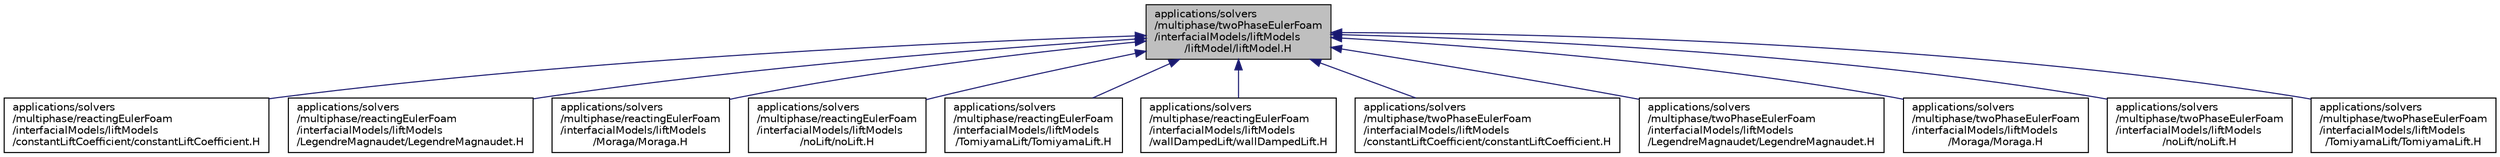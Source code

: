 digraph "applications/solvers/multiphase/twoPhaseEulerFoam/interfacialModels/liftModels/liftModel/liftModel.H"
{
  bgcolor="transparent";
  edge [fontname="Helvetica",fontsize="10",labelfontname="Helvetica",labelfontsize="10"];
  node [fontname="Helvetica",fontsize="10",shape=record];
  Node1 [label="applications/solvers\l/multiphase/twoPhaseEulerFoam\l/interfacialModels/liftModels\l/liftModel/liftModel.H",height=0.2,width=0.4,color="black", fillcolor="grey75", style="filled", fontcolor="black"];
  Node1 -> Node2 [dir="back",color="midnightblue",fontsize="10",style="solid",fontname="Helvetica"];
  Node2 [label="applications/solvers\l/multiphase/reactingEulerFoam\l/interfacialModels/liftModels\l/constantLiftCoefficient/constantLiftCoefficient.H",height=0.2,width=0.4,color="black",URL="$a03646.html"];
  Node1 -> Node3 [dir="back",color="midnightblue",fontsize="10",style="solid",fontname="Helvetica"];
  Node3 [label="applications/solvers\l/multiphase/reactingEulerFoam\l/interfacialModels/liftModels\l/LegendreMagnaudet/LegendreMagnaudet.H",height=0.2,width=0.4,color="black",URL="$a03650.html"];
  Node1 -> Node4 [dir="back",color="midnightblue",fontsize="10",style="solid",fontname="Helvetica"];
  Node4 [label="applications/solvers\l/multiphase/reactingEulerFoam\l/interfacialModels/liftModels\l/Moraga/Moraga.H",height=0.2,width=0.4,color="black",URL="$a03660.html"];
  Node1 -> Node5 [dir="back",color="midnightblue",fontsize="10",style="solid",fontname="Helvetica"];
  Node5 [label="applications/solvers\l/multiphase/reactingEulerFoam\l/interfacialModels/liftModels\l/noLift/noLift.H",height=0.2,width=0.4,color="black",URL="$a03664.html"];
  Node1 -> Node6 [dir="back",color="midnightblue",fontsize="10",style="solid",fontname="Helvetica"];
  Node6 [label="applications/solvers\l/multiphase/reactingEulerFoam\l/interfacialModels/liftModels\l/TomiyamaLift/TomiyamaLift.H",height=0.2,width=0.4,color="black",URL="$a03668.html"];
  Node1 -> Node7 [dir="back",color="midnightblue",fontsize="10",style="solid",fontname="Helvetica"];
  Node7 [label="applications/solvers\l/multiphase/reactingEulerFoam\l/interfacialModels/liftModels\l/wallDampedLift/wallDampedLift.H",height=0.2,width=0.4,color="black",URL="$a03671.html"];
  Node1 -> Node8 [dir="back",color="midnightblue",fontsize="10",style="solid",fontname="Helvetica"];
  Node8 [label="applications/solvers\l/multiphase/twoPhaseEulerFoam\l/interfacialModels/liftModels\l/constantLiftCoefficient/constantLiftCoefficient.H",height=0.2,width=0.4,color="black",URL="$a03647.html"];
  Node1 -> Node9 [dir="back",color="midnightblue",fontsize="10",style="solid",fontname="Helvetica"];
  Node9 [label="applications/solvers\l/multiphase/twoPhaseEulerFoam\l/interfacialModels/liftModels\l/LegendreMagnaudet/LegendreMagnaudet.H",height=0.2,width=0.4,color="black",URL="$a03651.html"];
  Node1 -> Node10 [dir="back",color="midnightblue",fontsize="10",style="solid",fontname="Helvetica"];
  Node10 [label="applications/solvers\l/multiphase/twoPhaseEulerFoam\l/interfacialModels/liftModels\l/Moraga/Moraga.H",height=0.2,width=0.4,color="black",URL="$a03661.html"];
  Node1 -> Node11 [dir="back",color="midnightblue",fontsize="10",style="solid",fontname="Helvetica"];
  Node11 [label="applications/solvers\l/multiphase/twoPhaseEulerFoam\l/interfacialModels/liftModels\l/noLift/noLift.H",height=0.2,width=0.4,color="black",URL="$a03665.html"];
  Node1 -> Node12 [dir="back",color="midnightblue",fontsize="10",style="solid",fontname="Helvetica"];
  Node12 [label="applications/solvers\l/multiphase/twoPhaseEulerFoam\l/interfacialModels/liftModels\l/TomiyamaLift/TomiyamaLift.H",height=0.2,width=0.4,color="black",URL="$a03669.html"];
}
